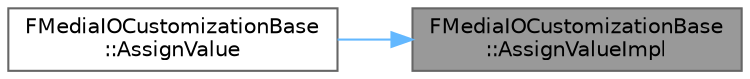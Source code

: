 digraph "FMediaIOCustomizationBase::AssignValueImpl"
{
 // INTERACTIVE_SVG=YES
 // LATEX_PDF_SIZE
  bgcolor="transparent";
  edge [fontname=Helvetica,fontsize=10,labelfontname=Helvetica,labelfontsize=10];
  node [fontname=Helvetica,fontsize=10,shape=box,height=0.2,width=0.4];
  rankdir="RL";
  Node1 [id="Node000001",label="FMediaIOCustomizationBase\l::AssignValueImpl",height=0.2,width=0.4,color="gray40", fillcolor="grey60", style="filled", fontcolor="black",tooltip=" "];
  Node1 -> Node2 [id="edge1_Node000001_Node000002",dir="back",color="steelblue1",style="solid",tooltip=" "];
  Node2 [id="Node000002",label="FMediaIOCustomizationBase\l::AssignValue",height=0.2,width=0.4,color="grey40", fillcolor="white", style="filled",URL="$d5/d38/classFMediaIOCustomizationBase.html#a7ba3ebdf43672664d44c3adfcf37c2eb",tooltip=" "];
}
